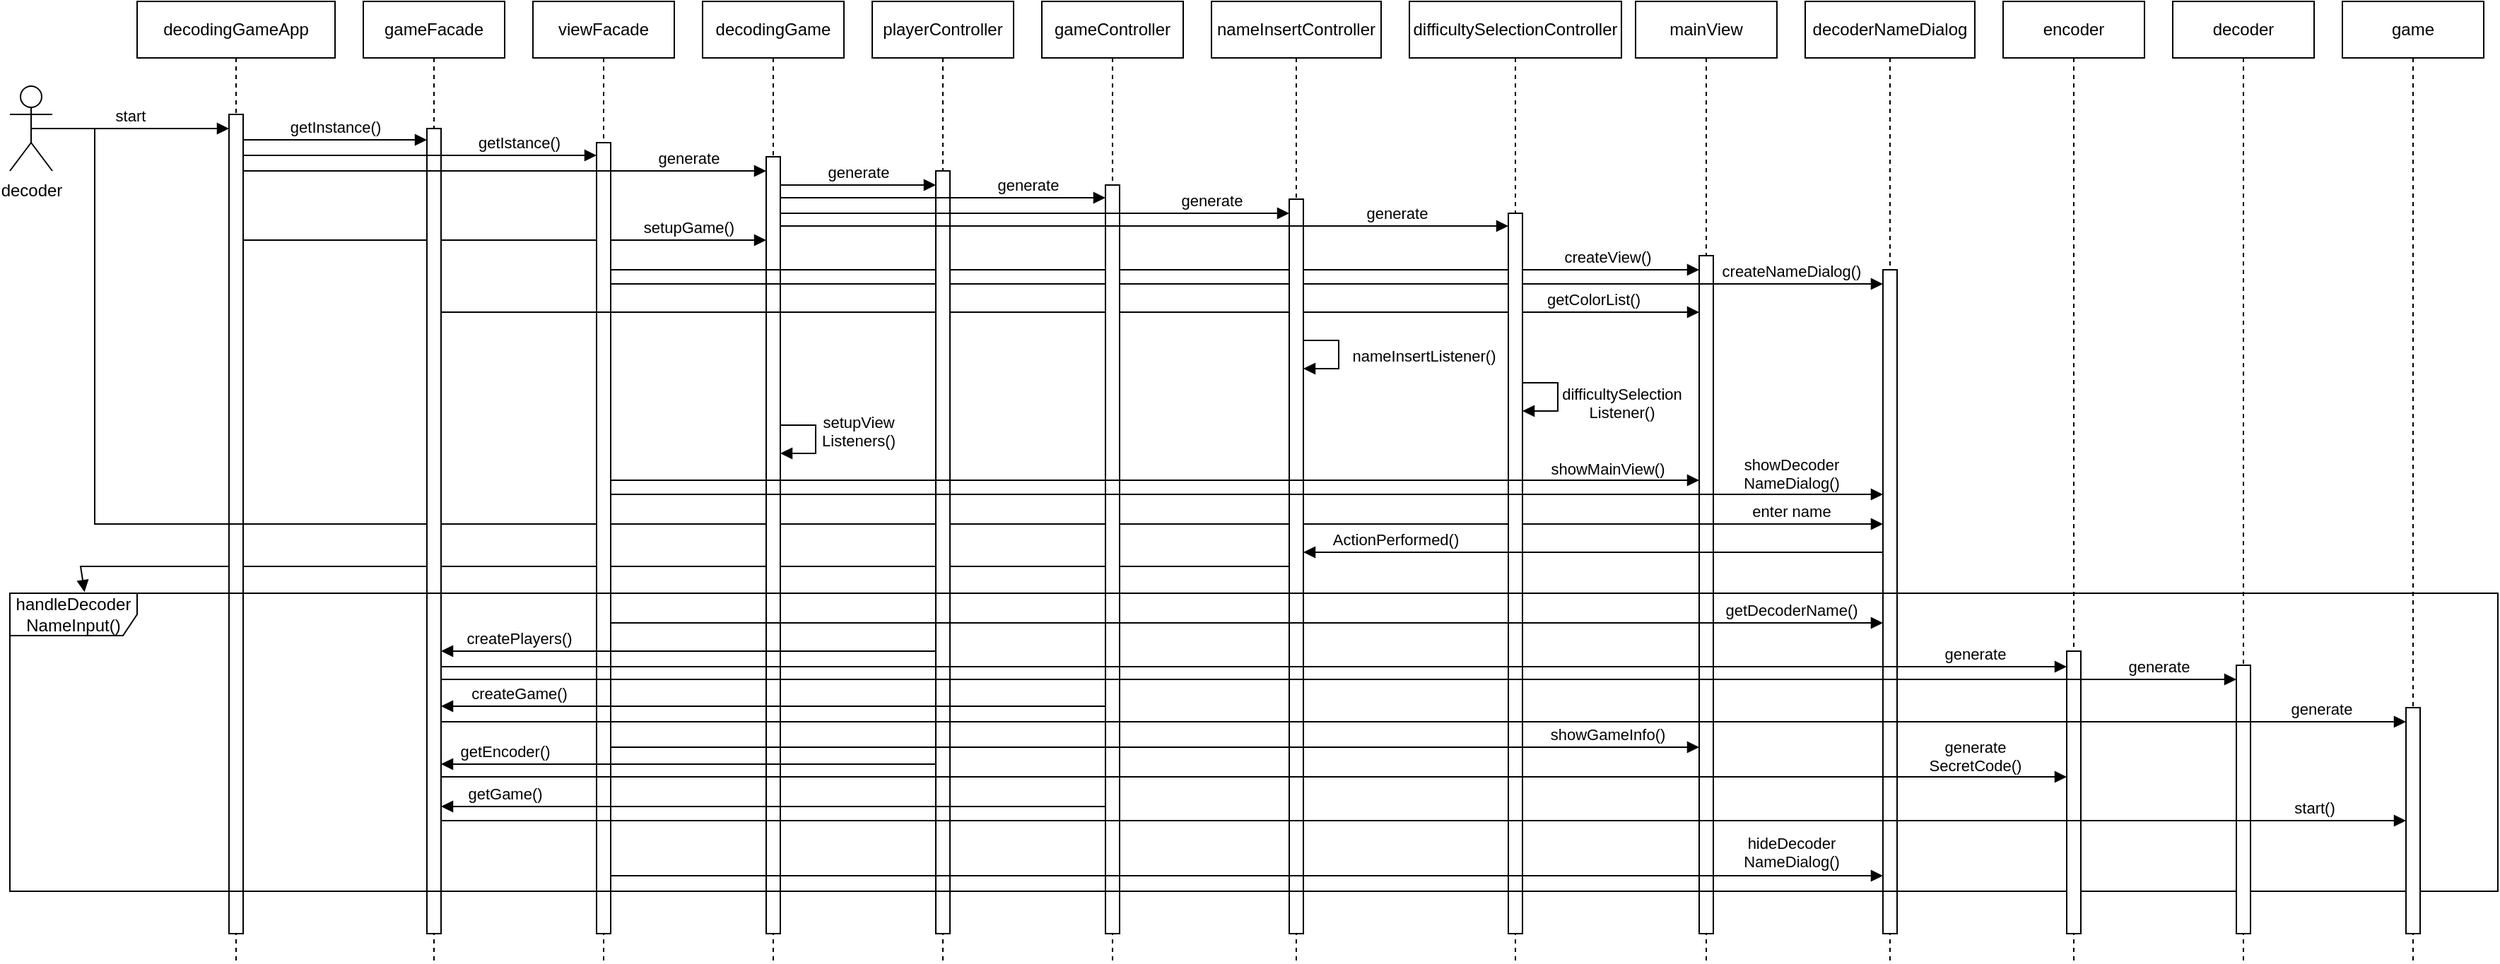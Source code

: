 <mxfile version="22.1.16" type="device">
  <diagram name="applicationStart-autoEncoder" id="2YBvvXClWsGukQMizWep">
    <mxGraphModel dx="2049" dy="1194" grid="1" gridSize="10" guides="1" tooltips="1" connect="1" arrows="1" fold="1" page="1" pageScale="1" pageWidth="850" pageHeight="1100" math="0" shadow="0">
      <root>
        <mxCell id="0" />
        <mxCell id="1" parent="0" />
        <mxCell id="0B2PYAGFJCXUJfTsET5T-30" value="" style="html=1;verticalAlign=bottom;endArrow=block;curved=0;rounded=0;entryX=0.03;entryY=-0.004;entryDx=0;entryDy=0;entryPerimeter=0;" edge="1" parent="1" target="0B2PYAGFJCXUJfTsET5T-29">
          <mxGeometry width="80" relative="1" as="geometry">
            <mxPoint x="945" y="440" as="sourcePoint" />
            <mxPoint x="79.69" y="450" as="targetPoint" />
            <Array as="points">
              <mxPoint x="90" y="440" />
            </Array>
          </mxGeometry>
        </mxCell>
        <mxCell id="8UBQslbiQ1dqH_b8KJJY-15" value="decodingGameApp" style="shape=umlLifeline;perimeter=lifelinePerimeter;whiteSpace=wrap;html=1;container=1;dropTarget=0;collapsible=0;recursiveResize=0;outlineConnect=0;portConstraint=eastwest;newEdgeStyle={&quot;curved&quot;:0,&quot;rounded&quot;:0};" parent="1" vertex="1">
          <mxGeometry x="130" y="40" width="140" height="680" as="geometry" />
        </mxCell>
        <mxCell id="8UBQslbiQ1dqH_b8KJJY-16" value="" style="html=1;points=[[0,0,0,0,5],[0,1,0,0,-5],[1,0,0,0,5],[1,1,0,0,-5]];perimeter=orthogonalPerimeter;outlineConnect=0;targetShapes=umlLifeline;portConstraint=eastwest;newEdgeStyle={&quot;curved&quot;:0,&quot;rounded&quot;:0};" parent="8UBQslbiQ1dqH_b8KJJY-15" vertex="1">
          <mxGeometry x="65" y="80" width="10" height="580" as="geometry" />
        </mxCell>
        <mxCell id="8UBQslbiQ1dqH_b8KJJY-17" value="decoder" style="shape=umlActor;verticalLabelPosition=bottom;verticalAlign=top;html=1;" parent="1" vertex="1">
          <mxGeometry x="40" y="100" width="30" height="60" as="geometry" />
        </mxCell>
        <mxCell id="8UBQslbiQ1dqH_b8KJJY-18" value="start" style="html=1;verticalAlign=bottom;endArrow=block;curved=0;rounded=0;exitX=0.5;exitY=0.5;exitDx=0;exitDy=0;exitPerimeter=0;" parent="1" source="8UBQslbiQ1dqH_b8KJJY-17" target="8UBQslbiQ1dqH_b8KJJY-16" edge="1">
          <mxGeometry width="80" relative="1" as="geometry">
            <mxPoint x="140" y="140" as="sourcePoint" />
            <mxPoint x="220" y="140" as="targetPoint" />
          </mxGeometry>
        </mxCell>
        <mxCell id="8UBQslbiQ1dqH_b8KJJY-21" value="mainView" style="shape=umlLifeline;perimeter=lifelinePerimeter;whiteSpace=wrap;html=1;container=1;dropTarget=0;collapsible=0;recursiveResize=0;outlineConnect=0;portConstraint=eastwest;newEdgeStyle={&quot;curved&quot;:0,&quot;rounded&quot;:0};" parent="1" vertex="1">
          <mxGeometry x="1190" y="40" width="100" height="680" as="geometry" />
        </mxCell>
        <mxCell id="8UBQslbiQ1dqH_b8KJJY-27" value="" style="html=1;points=[[0,0,0,0,5],[0,1,0,0,-5],[1,0,0,0,5],[1,1,0,0,-5]];perimeter=orthogonalPerimeter;outlineConnect=0;targetShapes=umlLifeline;portConstraint=eastwest;newEdgeStyle={&quot;curved&quot;:0,&quot;rounded&quot;:0};" parent="8UBQslbiQ1dqH_b8KJJY-21" vertex="1">
          <mxGeometry x="45" y="180" width="10" height="480" as="geometry" />
        </mxCell>
        <mxCell id="8UBQslbiQ1dqH_b8KJJY-28" value="decoderNameDialog" style="shape=umlLifeline;perimeter=lifelinePerimeter;whiteSpace=wrap;html=1;container=1;dropTarget=0;collapsible=0;recursiveResize=0;outlineConnect=0;portConstraint=eastwest;newEdgeStyle={&quot;curved&quot;:0,&quot;rounded&quot;:0};" parent="1" vertex="1">
          <mxGeometry x="1310" y="40" width="120" height="680" as="geometry" />
        </mxCell>
        <mxCell id="8UBQslbiQ1dqH_b8KJJY-30" value="" style="html=1;points=[[0,0,0,0,5],[0,1,0,0,-5],[1,0,0,0,5],[1,1,0,0,-5]];perimeter=orthogonalPerimeter;outlineConnect=0;targetShapes=umlLifeline;portConstraint=eastwest;newEdgeStyle={&quot;curved&quot;:0,&quot;rounded&quot;:0};" parent="8UBQslbiQ1dqH_b8KJJY-28" vertex="1">
          <mxGeometry x="55" y="190" width="10" height="470" as="geometry" />
        </mxCell>
        <mxCell id="8UBQslbiQ1dqH_b8KJJY-29" value="setupGame()" style="html=1;verticalAlign=bottom;endArrow=block;curved=0;rounded=0;" parent="1" edge="1">
          <mxGeometry x="0.703" width="80" relative="1" as="geometry">
            <mxPoint x="205" y="209.0" as="sourcePoint" />
            <mxPoint x="575" y="209.0" as="targetPoint" />
            <mxPoint as="offset" />
          </mxGeometry>
        </mxCell>
        <mxCell id="DJOfWeLJxFiv9ff_7gT9-1" value="enter name" style="html=1;verticalAlign=bottom;endArrow=block;curved=0;rounded=0;exitX=0.5;exitY=0.5;exitDx=0;exitDy=0;exitPerimeter=0;" parent="1" target="8UBQslbiQ1dqH_b8KJJY-30" edge="1">
          <mxGeometry x="0.918" width="80" relative="1" as="geometry">
            <mxPoint x="55" y="130" as="sourcePoint" />
            <mxPoint x="825" y="360" as="targetPoint" />
            <Array as="points">
              <mxPoint x="100" y="130" />
              <mxPoint x="100" y="410" />
            </Array>
            <mxPoint as="offset" />
          </mxGeometry>
        </mxCell>
        <mxCell id="DJOfWeLJxFiv9ff_7gT9-2" value="decodingGame" style="shape=umlLifeline;perimeter=lifelinePerimeter;whiteSpace=wrap;html=1;container=1;dropTarget=0;collapsible=0;recursiveResize=0;outlineConnect=0;portConstraint=eastwest;newEdgeStyle={&quot;curved&quot;:0,&quot;rounded&quot;:0};" parent="1" vertex="1">
          <mxGeometry x="530" y="40" width="100" height="680" as="geometry" />
        </mxCell>
        <mxCell id="DJOfWeLJxFiv9ff_7gT9-3" value="" style="html=1;points=[[0,0,0,0,5],[0,1,0,0,-5],[1,0,0,0,5],[1,1,0,0,-5]];perimeter=orthogonalPerimeter;outlineConnect=0;targetShapes=umlLifeline;portConstraint=eastwest;newEdgeStyle={&quot;curved&quot;:0,&quot;rounded&quot;:0};" parent="DJOfWeLJxFiv9ff_7gT9-2" vertex="1">
          <mxGeometry x="45" y="110" width="10" height="550" as="geometry" />
        </mxCell>
        <mxCell id="0B2PYAGFJCXUJfTsET5T-23" value="setupView&lt;br&gt;Listeners()" style="html=1;verticalAlign=bottom;endArrow=block;curved=0;rounded=0;" edge="1" parent="DJOfWeLJxFiv9ff_7gT9-2" source="DJOfWeLJxFiv9ff_7gT9-3" target="DJOfWeLJxFiv9ff_7gT9-3">
          <mxGeometry x="0.286" y="-30" width="80" relative="1" as="geometry">
            <mxPoint x="60" y="300" as="sourcePoint" />
            <mxPoint x="60" y="320" as="targetPoint" />
            <Array as="points">
              <mxPoint x="80" y="300" />
              <mxPoint x="80" y="320" />
            </Array>
            <mxPoint x="30" y="30" as="offset" />
          </mxGeometry>
        </mxCell>
        <mxCell id="DJOfWeLJxFiv9ff_7gT9-11" value="gameFacade" style="shape=umlLifeline;perimeter=lifelinePerimeter;whiteSpace=wrap;html=1;container=1;dropTarget=0;collapsible=0;recursiveResize=0;outlineConnect=0;portConstraint=eastwest;newEdgeStyle={&quot;curved&quot;:0,&quot;rounded&quot;:0};" parent="1" vertex="1">
          <mxGeometry x="290" y="40" width="100" height="680" as="geometry" />
        </mxCell>
        <mxCell id="DJOfWeLJxFiv9ff_7gT9-14" value="" style="html=1;points=[[0,0,0,0,5],[0,1,0,0,-5],[1,0,0,0,5],[1,1,0,0,-5]];perimeter=orthogonalPerimeter;outlineConnect=0;targetShapes=umlLifeline;portConstraint=eastwest;newEdgeStyle={&quot;curved&quot;:0,&quot;rounded&quot;:0};" parent="DJOfWeLJxFiv9ff_7gT9-11" vertex="1">
          <mxGeometry x="45" y="90" width="10" height="570" as="geometry" />
        </mxCell>
        <mxCell id="DJOfWeLJxFiv9ff_7gT9-12" value="viewFacade" style="shape=umlLifeline;perimeter=lifelinePerimeter;whiteSpace=wrap;html=1;container=1;dropTarget=0;collapsible=0;recursiveResize=0;outlineConnect=0;portConstraint=eastwest;newEdgeStyle={&quot;curved&quot;:0,&quot;rounded&quot;:0};" parent="1" vertex="1">
          <mxGeometry x="410" y="40" width="100" height="680" as="geometry" />
        </mxCell>
        <mxCell id="0B2PYAGFJCXUJfTsET5T-6" value="createNameDialog()" style="html=1;verticalAlign=bottom;endArrow=block;curved=0;rounded=0;" edge="1" parent="DJOfWeLJxFiv9ff_7gT9-12" target="8UBQslbiQ1dqH_b8KJJY-30">
          <mxGeometry x="0.856" width="80" relative="1" as="geometry">
            <mxPoint x="55" y="200" as="sourcePoint" />
            <mxPoint x="415" y="200" as="targetPoint" />
            <mxPoint as="offset" />
          </mxGeometry>
        </mxCell>
        <mxCell id="DJOfWeLJxFiv9ff_7gT9-15" value="" style="html=1;points=[[0,0,0,0,5],[0,1,0,0,-5],[1,0,0,0,5],[1,1,0,0,-5]];perimeter=orthogonalPerimeter;outlineConnect=0;targetShapes=umlLifeline;portConstraint=eastwest;newEdgeStyle={&quot;curved&quot;:0,&quot;rounded&quot;:0};" parent="DJOfWeLJxFiv9ff_7gT9-12" vertex="1">
          <mxGeometry x="45" y="100" width="10" height="560" as="geometry" />
        </mxCell>
        <mxCell id="DJOfWeLJxFiv9ff_7gT9-26" value="getInstance()" style="html=1;verticalAlign=bottom;endArrow=block;curved=0;rounded=0;" parent="1" edge="1">
          <mxGeometry width="80" relative="1" as="geometry">
            <mxPoint x="205" y="138" as="sourcePoint" />
            <mxPoint x="335.0" y="138" as="targetPoint" />
          </mxGeometry>
        </mxCell>
        <mxCell id="DJOfWeLJxFiv9ff_7gT9-27" value="getIstance()" style="html=1;verticalAlign=bottom;endArrow=block;curved=0;rounded=0;" parent="1" edge="1">
          <mxGeometry x="0.56" width="80" relative="1" as="geometry">
            <mxPoint x="205" y="149" as="sourcePoint" />
            <mxPoint x="455.0" y="149" as="targetPoint" />
            <mxPoint as="offset" />
          </mxGeometry>
        </mxCell>
        <mxCell id="DJOfWeLJxFiv9ff_7gT9-28" value="generate" style="html=1;verticalAlign=bottom;endArrow=block;curved=0;rounded=0;" parent="1" edge="1">
          <mxGeometry x="0.703" width="80" relative="1" as="geometry">
            <mxPoint x="205" y="160" as="sourcePoint" />
            <mxPoint x="575" y="160" as="targetPoint" />
            <mxPoint as="offset" />
          </mxGeometry>
        </mxCell>
        <mxCell id="0B2PYAGFJCXUJfTsET5T-5" value="createView()" style="html=1;verticalAlign=bottom;endArrow=block;curved=0;rounded=0;" edge="1" parent="1" target="8UBQslbiQ1dqH_b8KJJY-27">
          <mxGeometry x="0.831" width="80" relative="1" as="geometry">
            <mxPoint x="465.0" y="230" as="sourcePoint" />
            <mxPoint x="695" y="230" as="targetPoint" />
            <mxPoint as="offset" />
          </mxGeometry>
        </mxCell>
        <mxCell id="0B2PYAGFJCXUJfTsET5T-8" value="getColorList()" style="html=1;verticalAlign=bottom;endArrow=block;curved=0;rounded=0;" edge="1" parent="1">
          <mxGeometry x="0.831" width="80" relative="1" as="geometry">
            <mxPoint x="345" y="260" as="sourcePoint" />
            <mxPoint x="1235" y="260" as="targetPoint" />
            <mxPoint as="offset" />
          </mxGeometry>
        </mxCell>
        <mxCell id="0B2PYAGFJCXUJfTsET5T-9" value="playerController" style="shape=umlLifeline;perimeter=lifelinePerimeter;whiteSpace=wrap;html=1;container=1;dropTarget=0;collapsible=0;recursiveResize=0;outlineConnect=0;portConstraint=eastwest;newEdgeStyle={&quot;curved&quot;:0,&quot;rounded&quot;:0};" vertex="1" parent="1">
          <mxGeometry x="650" y="40" width="100" height="680" as="geometry" />
        </mxCell>
        <mxCell id="0B2PYAGFJCXUJfTsET5T-14" value="" style="html=1;points=[[0,0,0,0,5],[0,1,0,0,-5],[1,0,0,0,5],[1,1,0,0,-5]];perimeter=orthogonalPerimeter;outlineConnect=0;targetShapes=umlLifeline;portConstraint=eastwest;newEdgeStyle={&quot;curved&quot;:0,&quot;rounded&quot;:0};" vertex="1" parent="0B2PYAGFJCXUJfTsET5T-9">
          <mxGeometry x="45" y="120" width="10" height="540" as="geometry" />
        </mxCell>
        <mxCell id="0B2PYAGFJCXUJfTsET5T-10" value="gameController" style="shape=umlLifeline;perimeter=lifelinePerimeter;whiteSpace=wrap;html=1;container=1;dropTarget=0;collapsible=0;recursiveResize=0;outlineConnect=0;portConstraint=eastwest;newEdgeStyle={&quot;curved&quot;:0,&quot;rounded&quot;:0};" vertex="1" parent="1">
          <mxGeometry x="770" y="40" width="100" height="680" as="geometry" />
        </mxCell>
        <mxCell id="0B2PYAGFJCXUJfTsET5T-15" value="" style="html=1;points=[[0,0,0,0,5],[0,1,0,0,-5],[1,0,0,0,5],[1,1,0,0,-5]];perimeter=orthogonalPerimeter;outlineConnect=0;targetShapes=umlLifeline;portConstraint=eastwest;newEdgeStyle={&quot;curved&quot;:0,&quot;rounded&quot;:0};" vertex="1" parent="0B2PYAGFJCXUJfTsET5T-10">
          <mxGeometry x="45" y="130" width="10" height="530" as="geometry" />
        </mxCell>
        <mxCell id="0B2PYAGFJCXUJfTsET5T-11" value="nameInsertController" style="shape=umlLifeline;perimeter=lifelinePerimeter;whiteSpace=wrap;html=1;container=1;dropTarget=0;collapsible=0;recursiveResize=0;outlineConnect=0;portConstraint=eastwest;newEdgeStyle={&quot;curved&quot;:0,&quot;rounded&quot;:0};" vertex="1" parent="1">
          <mxGeometry x="890" y="40" width="120" height="680" as="geometry" />
        </mxCell>
        <mxCell id="0B2PYAGFJCXUJfTsET5T-17" value="" style="html=1;points=[[0,0,0,0,5],[0,1,0,0,-5],[1,0,0,0,5],[1,1,0,0,-5]];perimeter=orthogonalPerimeter;outlineConnect=0;targetShapes=umlLifeline;portConstraint=eastwest;newEdgeStyle={&quot;curved&quot;:0,&quot;rounded&quot;:0};" vertex="1" parent="0B2PYAGFJCXUJfTsET5T-11">
          <mxGeometry x="55" y="140" width="10" height="520" as="geometry" />
        </mxCell>
        <mxCell id="0B2PYAGFJCXUJfTsET5T-21" value="nameInsertListener()" style="html=1;verticalAlign=bottom;endArrow=block;curved=0;rounded=0;" edge="1" parent="0B2PYAGFJCXUJfTsET5T-11" source="0B2PYAGFJCXUJfTsET5T-17" target="0B2PYAGFJCXUJfTsET5T-17">
          <mxGeometry x="0.286" y="-60" width="80" relative="1" as="geometry">
            <mxPoint x="90" y="240.0" as="sourcePoint" />
            <mxPoint x="90" y="260.0" as="targetPoint" />
            <Array as="points">
              <mxPoint x="90" y="240" />
              <mxPoint x="90" y="260" />
            </Array>
            <mxPoint x="60" y="60" as="offset" />
          </mxGeometry>
        </mxCell>
        <mxCell id="0B2PYAGFJCXUJfTsET5T-12" value="difficultySelectionController" style="shape=umlLifeline;perimeter=lifelinePerimeter;whiteSpace=wrap;html=1;container=1;dropTarget=0;collapsible=0;recursiveResize=0;outlineConnect=0;portConstraint=eastwest;newEdgeStyle={&quot;curved&quot;:0,&quot;rounded&quot;:0};" vertex="1" parent="1">
          <mxGeometry x="1030" y="40" width="150" height="680" as="geometry" />
        </mxCell>
        <mxCell id="0B2PYAGFJCXUJfTsET5T-19" value="" style="html=1;points=[[0,0,0,0,5],[0,1,0,0,-5],[1,0,0,0,5],[1,1,0,0,-5]];perimeter=orthogonalPerimeter;outlineConnect=0;targetShapes=umlLifeline;portConstraint=eastwest;newEdgeStyle={&quot;curved&quot;:0,&quot;rounded&quot;:0};" vertex="1" parent="0B2PYAGFJCXUJfTsET5T-12">
          <mxGeometry x="70" y="150" width="10" height="510" as="geometry" />
        </mxCell>
        <mxCell id="0B2PYAGFJCXUJfTsET5T-13" value="generate" style="html=1;verticalAlign=bottom;endArrow=block;curved=0;rounded=0;" edge="1" parent="1">
          <mxGeometry width="80" relative="1" as="geometry">
            <mxPoint x="585.0" y="170.0" as="sourcePoint" />
            <mxPoint x="695.0" y="170.0" as="targetPoint" />
            <mxPoint as="offset" />
          </mxGeometry>
        </mxCell>
        <mxCell id="0B2PYAGFJCXUJfTsET5T-16" value="generate" style="html=1;verticalAlign=bottom;endArrow=block;curved=0;rounded=0;" edge="1" parent="1">
          <mxGeometry x="0.522" width="80" relative="1" as="geometry">
            <mxPoint x="585" y="179.0" as="sourcePoint" />
            <mxPoint x="815.0" y="179.0" as="targetPoint" />
            <mxPoint as="offset" />
          </mxGeometry>
        </mxCell>
        <mxCell id="0B2PYAGFJCXUJfTsET5T-18" value="generate" style="html=1;verticalAlign=bottom;endArrow=block;curved=0;rounded=0;" edge="1" parent="1">
          <mxGeometry x="0.694" width="80" relative="1" as="geometry">
            <mxPoint x="585" y="190.0" as="sourcePoint" />
            <mxPoint x="945.0" y="190.0" as="targetPoint" />
            <mxPoint as="offset" />
          </mxGeometry>
        </mxCell>
        <mxCell id="0B2PYAGFJCXUJfTsET5T-20" value="generate" style="html=1;verticalAlign=bottom;endArrow=block;curved=0;rounded=0;" edge="1" parent="1">
          <mxGeometry x="0.694" width="80" relative="1" as="geometry">
            <mxPoint x="585" y="199.0" as="sourcePoint" />
            <mxPoint x="1100.0" y="199.0" as="targetPoint" />
            <mxPoint as="offset" />
          </mxGeometry>
        </mxCell>
        <mxCell id="0B2PYAGFJCXUJfTsET5T-22" value="difficultySelection&lt;br&gt;Listener()" style="html=1;verticalAlign=bottom;endArrow=block;curved=0;rounded=0;" edge="1" parent="1">
          <mxGeometry x="0.286" y="46" width="80" relative="1" as="geometry">
            <mxPoint x="1110" y="310" as="sourcePoint" />
            <mxPoint x="1110" y="330" as="targetPoint" />
            <Array as="points">
              <mxPoint x="1135" y="310" />
              <mxPoint x="1135" y="330" />
            </Array>
            <mxPoint x="45" y="-36" as="offset" />
          </mxGeometry>
        </mxCell>
        <mxCell id="0B2PYAGFJCXUJfTsET5T-24" value="showMainView()" style="html=1;verticalAlign=bottom;endArrow=block;curved=0;rounded=0;" edge="1" parent="1">
          <mxGeometry x="0.831" y="-1" width="80" relative="1" as="geometry">
            <mxPoint x="465" y="379" as="sourcePoint" />
            <mxPoint x="1235" y="379" as="targetPoint" />
            <mxPoint as="offset" />
          </mxGeometry>
        </mxCell>
        <mxCell id="0B2PYAGFJCXUJfTsET5T-25" value="showDecoder&lt;br&gt;NameDialog()" style="html=1;verticalAlign=bottom;endArrow=block;curved=0;rounded=0;" edge="1" parent="1">
          <mxGeometry x="0.856" y="-1" width="80" relative="1" as="geometry">
            <mxPoint x="465" y="389" as="sourcePoint" />
            <mxPoint x="1365" y="389" as="targetPoint" />
            <mxPoint as="offset" />
          </mxGeometry>
        </mxCell>
        <mxCell id="0B2PYAGFJCXUJfTsET5T-26" value="ActionPerformed()" style="html=1;verticalAlign=bottom;endArrow=block;curved=0;rounded=0;" edge="1" parent="1">
          <mxGeometry x="0.683" width="80" relative="1" as="geometry">
            <mxPoint x="1365" y="430" as="sourcePoint" />
            <mxPoint x="955" y="430" as="targetPoint" />
            <mxPoint as="offset" />
          </mxGeometry>
        </mxCell>
        <mxCell id="0B2PYAGFJCXUJfTsET5T-29" value="handleDecoder&lt;br&gt;NameInput()" style="shape=umlFrame;whiteSpace=wrap;html=1;pointerEvents=0;width=90;height=30;" vertex="1" parent="1">
          <mxGeometry x="40" y="459" width="1760" height="211" as="geometry" />
        </mxCell>
        <mxCell id="0B2PYAGFJCXUJfTsET5T-31" value="getDecoderName()" style="html=1;verticalAlign=bottom;endArrow=block;curved=0;rounded=0;" edge="1" parent="1">
          <mxGeometry x="0.856" width="80" relative="1" as="geometry">
            <mxPoint x="465.0" y="480.0" as="sourcePoint" />
            <mxPoint x="1365" y="480.0" as="targetPoint" />
            <mxPoint as="offset" />
          </mxGeometry>
        </mxCell>
        <mxCell id="0B2PYAGFJCXUJfTsET5T-32" value="encoder" style="shape=umlLifeline;perimeter=lifelinePerimeter;whiteSpace=wrap;html=1;container=1;dropTarget=0;collapsible=0;recursiveResize=0;outlineConnect=0;portConstraint=eastwest;newEdgeStyle={&quot;curved&quot;:0,&quot;rounded&quot;:0};" vertex="1" parent="1">
          <mxGeometry x="1450" y="40" width="100" height="680" as="geometry" />
        </mxCell>
        <mxCell id="0B2PYAGFJCXUJfTsET5T-34" value="" style="html=1;points=[[0,0,0,0,5],[0,1,0,0,-5],[1,0,0,0,5],[1,1,0,0,-5]];perimeter=orthogonalPerimeter;outlineConnect=0;targetShapes=umlLifeline;portConstraint=eastwest;newEdgeStyle={&quot;curved&quot;:0,&quot;rounded&quot;:0};" vertex="1" parent="0B2PYAGFJCXUJfTsET5T-32">
          <mxGeometry x="45" y="460" width="10" height="200" as="geometry" />
        </mxCell>
        <mxCell id="0B2PYAGFJCXUJfTsET5T-33" value="decoder" style="shape=umlLifeline;perimeter=lifelinePerimeter;whiteSpace=wrap;html=1;container=1;dropTarget=0;collapsible=0;recursiveResize=0;outlineConnect=0;portConstraint=eastwest;newEdgeStyle={&quot;curved&quot;:0,&quot;rounded&quot;:0};" vertex="1" parent="1">
          <mxGeometry x="1570" y="40" width="100" height="680" as="geometry" />
        </mxCell>
        <mxCell id="0B2PYAGFJCXUJfTsET5T-37" value="" style="html=1;points=[[0,0,0,0,5],[0,1,0,0,-5],[1,0,0,0,5],[1,1,0,0,-5]];perimeter=orthogonalPerimeter;outlineConnect=0;targetShapes=umlLifeline;portConstraint=eastwest;newEdgeStyle={&quot;curved&quot;:0,&quot;rounded&quot;:0};" vertex="1" parent="0B2PYAGFJCXUJfTsET5T-33">
          <mxGeometry x="45" y="470" width="10" height="190" as="geometry" />
        </mxCell>
        <mxCell id="0B2PYAGFJCXUJfTsET5T-35" value="generate" style="html=1;verticalAlign=bottom;endArrow=block;curved=0;rounded=0;" edge="1" parent="1">
          <mxGeometry x="0.887" width="80" relative="1" as="geometry">
            <mxPoint x="345" y="511" as="sourcePoint" />
            <mxPoint x="1495" y="511" as="targetPoint" />
            <mxPoint as="offset" />
          </mxGeometry>
        </mxCell>
        <mxCell id="0B2PYAGFJCXUJfTsET5T-36" value="createPlayers()" style="html=1;verticalAlign=bottom;endArrow=block;curved=0;rounded=0;" edge="1" parent="1">
          <mxGeometry x="0.686" width="80" relative="1" as="geometry">
            <mxPoint x="695" y="500" as="sourcePoint" />
            <mxPoint x="345" y="500" as="targetPoint" />
            <mxPoint as="offset" />
          </mxGeometry>
        </mxCell>
        <mxCell id="0B2PYAGFJCXUJfTsET5T-38" value="generate" style="html=1;verticalAlign=bottom;endArrow=block;curved=0;rounded=0;" edge="1" parent="1">
          <mxGeometry x="0.913" width="80" relative="1" as="geometry">
            <mxPoint x="345" y="520" as="sourcePoint" />
            <mxPoint x="1615" y="520" as="targetPoint" />
            <mxPoint as="offset" />
          </mxGeometry>
        </mxCell>
        <mxCell id="0B2PYAGFJCXUJfTsET5T-39" value="createGame()" style="html=1;verticalAlign=bottom;endArrow=block;curved=0;rounded=0;" edge="1" parent="1">
          <mxGeometry x="0.766" width="80" relative="1" as="geometry">
            <mxPoint x="815" y="539" as="sourcePoint" />
            <mxPoint x="345" y="539" as="targetPoint" />
            <mxPoint as="offset" />
          </mxGeometry>
        </mxCell>
        <mxCell id="0B2PYAGFJCXUJfTsET5T-40" value="showGameInfo()" style="html=1;verticalAlign=bottom;endArrow=block;curved=0;rounded=0;" edge="1" parent="1">
          <mxGeometry x="0.831" width="80" relative="1" as="geometry">
            <mxPoint x="465.0" y="568.0" as="sourcePoint" />
            <mxPoint x="1235" y="568.0" as="targetPoint" />
            <mxPoint as="offset" />
          </mxGeometry>
        </mxCell>
        <mxCell id="0B2PYAGFJCXUJfTsET5T-41" value="getEncoder()" style="html=1;verticalAlign=bottom;endArrow=block;curved=0;rounded=0;" edge="1" parent="1">
          <mxGeometry x="0.743" width="80" relative="1" as="geometry">
            <mxPoint x="695.0" y="580.0" as="sourcePoint" />
            <mxPoint x="345" y="580.0" as="targetPoint" />
            <mxPoint as="offset" />
          </mxGeometry>
        </mxCell>
        <mxCell id="0B2PYAGFJCXUJfTsET5T-42" value="generate&lt;br&gt;SecretCode()" style="html=1;verticalAlign=bottom;endArrow=block;curved=0;rounded=0;" edge="1" parent="1">
          <mxGeometry x="0.887" y="-1" width="80" relative="1" as="geometry">
            <mxPoint x="345" y="589" as="sourcePoint" />
            <mxPoint x="1495" y="589" as="targetPoint" />
            <mxPoint as="offset" />
          </mxGeometry>
        </mxCell>
        <mxCell id="0B2PYAGFJCXUJfTsET5T-43" value="getGame()" style="html=1;verticalAlign=bottom;endArrow=block;curved=0;rounded=0;" edge="1" parent="1">
          <mxGeometry x="0.808" width="80" relative="1" as="geometry">
            <mxPoint x="815" y="610.0" as="sourcePoint" />
            <mxPoint x="345" y="610.0" as="targetPoint" />
            <mxPoint as="offset" />
          </mxGeometry>
        </mxCell>
        <mxCell id="0B2PYAGFJCXUJfTsET5T-44" value="start()" style="html=1;verticalAlign=bottom;endArrow=block;curved=0;rounded=0;" edge="1" parent="1" target="0B2PYAGFJCXUJfTsET5T-46">
          <mxGeometry x="0.906" width="80" relative="1" as="geometry">
            <mxPoint x="345" y="620" as="sourcePoint" />
            <mxPoint x="1615" y="620" as="targetPoint" />
            <mxPoint as="offset" />
          </mxGeometry>
        </mxCell>
        <mxCell id="0B2PYAGFJCXUJfTsET5T-45" value="game" style="shape=umlLifeline;perimeter=lifelinePerimeter;whiteSpace=wrap;html=1;container=1;dropTarget=0;collapsible=0;recursiveResize=0;outlineConnect=0;portConstraint=eastwest;newEdgeStyle={&quot;curved&quot;:0,&quot;rounded&quot;:0};" vertex="1" parent="1">
          <mxGeometry x="1690" y="40" width="100" height="680" as="geometry" />
        </mxCell>
        <mxCell id="0B2PYAGFJCXUJfTsET5T-46" value="" style="html=1;points=[[0,0,0,0,5],[0,1,0,0,-5],[1,0,0,0,5],[1,1,0,0,-5]];perimeter=orthogonalPerimeter;outlineConnect=0;targetShapes=umlLifeline;portConstraint=eastwest;newEdgeStyle={&quot;curved&quot;:0,&quot;rounded&quot;:0};" vertex="1" parent="0B2PYAGFJCXUJfTsET5T-45">
          <mxGeometry x="45" y="500" width="10" height="160" as="geometry" />
        </mxCell>
        <mxCell id="0B2PYAGFJCXUJfTsET5T-47" value="generate" style="html=1;verticalAlign=bottom;endArrow=block;curved=0;rounded=0;" edge="1" parent="1" target="0B2PYAGFJCXUJfTsET5T-46">
          <mxGeometry x="0.913" width="80" relative="1" as="geometry">
            <mxPoint x="345" y="550" as="sourcePoint" />
            <mxPoint x="1625" y="550" as="targetPoint" />
            <mxPoint as="offset" />
          </mxGeometry>
        </mxCell>
        <mxCell id="0B2PYAGFJCXUJfTsET5T-48" value="hideDecoder&lt;br&gt;NameDialog()" style="html=1;verticalAlign=bottom;endArrow=block;curved=0;rounded=0;" edge="1" parent="1">
          <mxGeometry x="0.856" y="1" width="80" relative="1" as="geometry">
            <mxPoint x="465" y="659" as="sourcePoint" />
            <mxPoint x="1365" y="659" as="targetPoint" />
            <mxPoint as="offset" />
          </mxGeometry>
        </mxCell>
      </root>
    </mxGraphModel>
  </diagram>
</mxfile>
